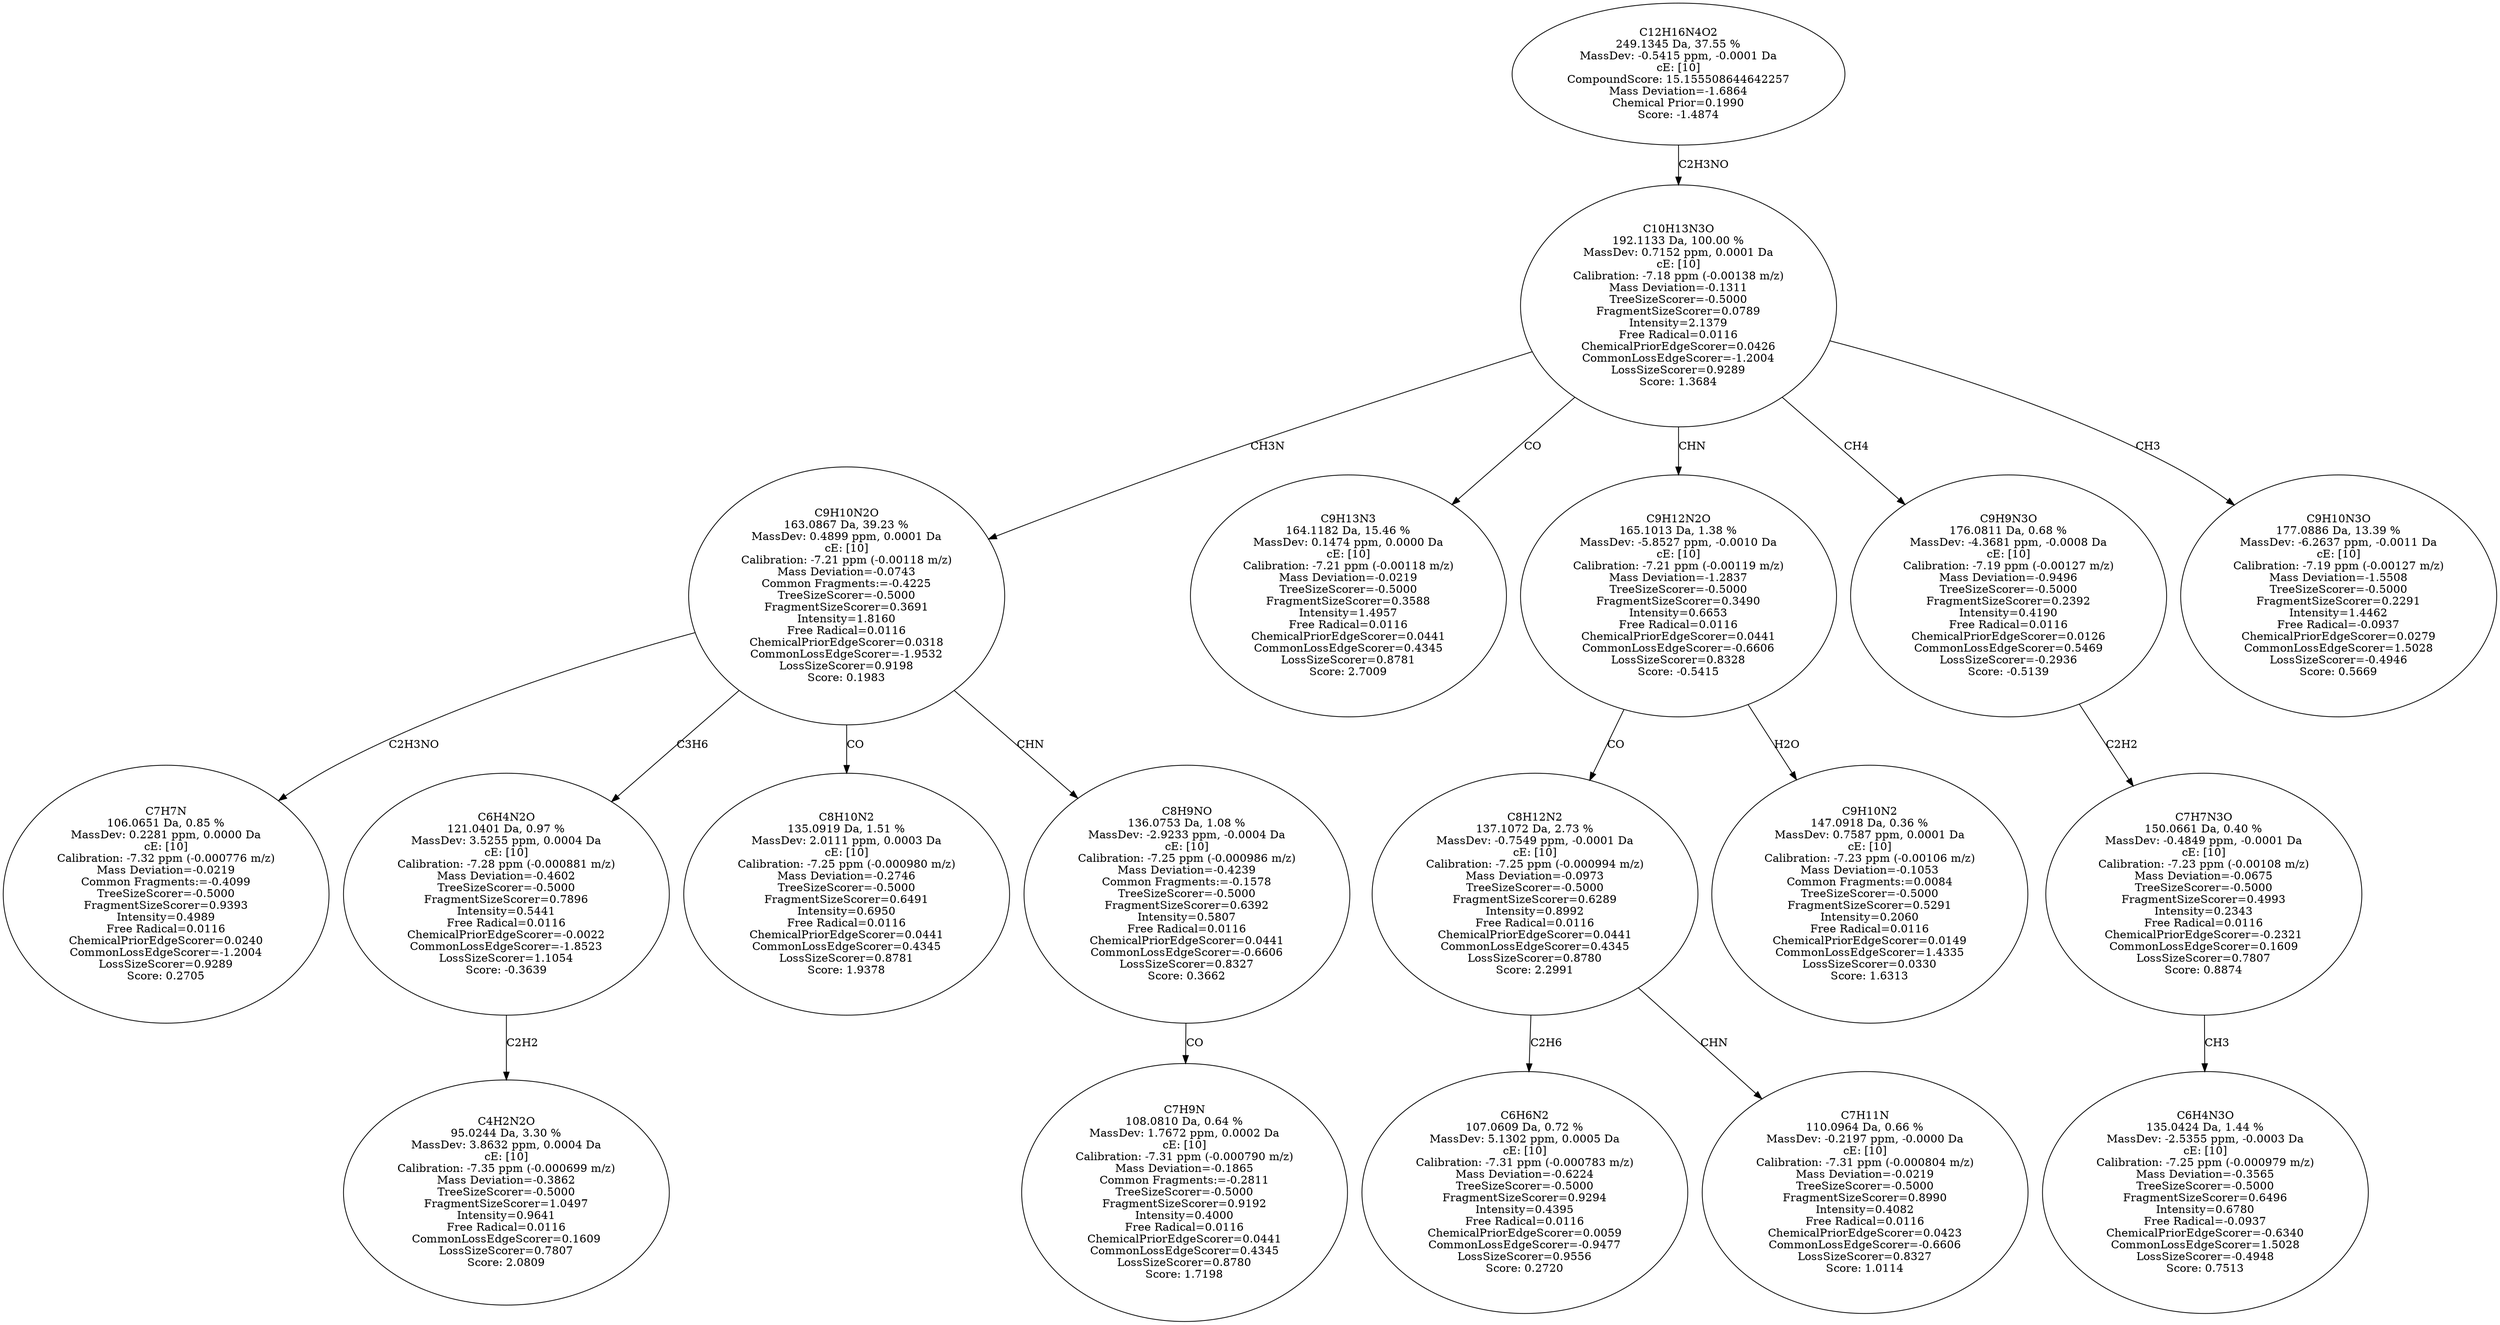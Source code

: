 strict digraph {
v1 [label="C7H7N\n106.0651 Da, 0.85 %\nMassDev: 0.2281 ppm, 0.0000 Da\ncE: [10]\nCalibration: -7.32 ppm (-0.000776 m/z)\nMass Deviation=-0.0219\nCommon Fragments:=-0.4099\nTreeSizeScorer=-0.5000\nFragmentSizeScorer=0.9393\nIntensity=0.4989\nFree Radical=0.0116\nChemicalPriorEdgeScorer=0.0240\nCommonLossEdgeScorer=-1.2004\nLossSizeScorer=0.9289\nScore: 0.2705"];
v2 [label="C4H2N2O\n95.0244 Da, 3.30 %\nMassDev: 3.8632 ppm, 0.0004 Da\ncE: [10]\nCalibration: -7.35 ppm (-0.000699 m/z)\nMass Deviation=-0.3862\nTreeSizeScorer=-0.5000\nFragmentSizeScorer=1.0497\nIntensity=0.9641\nFree Radical=0.0116\nCommonLossEdgeScorer=0.1609\nLossSizeScorer=0.7807\nScore: 2.0809"];
v3 [label="C6H4N2O\n121.0401 Da, 0.97 %\nMassDev: 3.5255 ppm, 0.0004 Da\ncE: [10]\nCalibration: -7.28 ppm (-0.000881 m/z)\nMass Deviation=-0.4602\nTreeSizeScorer=-0.5000\nFragmentSizeScorer=0.7896\nIntensity=0.5441\nFree Radical=0.0116\nChemicalPriorEdgeScorer=-0.0022\nCommonLossEdgeScorer=-1.8523\nLossSizeScorer=1.1054\nScore: -0.3639"];
v4 [label="C8H10N2\n135.0919 Da, 1.51 %\nMassDev: 2.0111 ppm, 0.0003 Da\ncE: [10]\nCalibration: -7.25 ppm (-0.000980 m/z)\nMass Deviation=-0.2746\nTreeSizeScorer=-0.5000\nFragmentSizeScorer=0.6491\nIntensity=0.6950\nFree Radical=0.0116\nChemicalPriorEdgeScorer=0.0441\nCommonLossEdgeScorer=0.4345\nLossSizeScorer=0.8781\nScore: 1.9378"];
v5 [label="C7H9N\n108.0810 Da, 0.64 %\nMassDev: 1.7672 ppm, 0.0002 Da\ncE: [10]\nCalibration: -7.31 ppm (-0.000790 m/z)\nMass Deviation=-0.1865\nCommon Fragments:=-0.2811\nTreeSizeScorer=-0.5000\nFragmentSizeScorer=0.9192\nIntensity=0.4000\nFree Radical=0.0116\nChemicalPriorEdgeScorer=0.0441\nCommonLossEdgeScorer=0.4345\nLossSizeScorer=0.8780\nScore: 1.7198"];
v6 [label="C8H9NO\n136.0753 Da, 1.08 %\nMassDev: -2.9233 ppm, -0.0004 Da\ncE: [10]\nCalibration: -7.25 ppm (-0.000986 m/z)\nMass Deviation=-0.4239\nCommon Fragments:=-0.1578\nTreeSizeScorer=-0.5000\nFragmentSizeScorer=0.6392\nIntensity=0.5807\nFree Radical=0.0116\nChemicalPriorEdgeScorer=0.0441\nCommonLossEdgeScorer=-0.6606\nLossSizeScorer=0.8327\nScore: 0.3662"];
v7 [label="C9H10N2O\n163.0867 Da, 39.23 %\nMassDev: 0.4899 ppm, 0.0001 Da\ncE: [10]\nCalibration: -7.21 ppm (-0.00118 m/z)\nMass Deviation=-0.0743\nCommon Fragments:=-0.4225\nTreeSizeScorer=-0.5000\nFragmentSizeScorer=0.3691\nIntensity=1.8160\nFree Radical=0.0116\nChemicalPriorEdgeScorer=0.0318\nCommonLossEdgeScorer=-1.9532\nLossSizeScorer=0.9198\nScore: 0.1983"];
v8 [label="C9H13N3\n164.1182 Da, 15.46 %\nMassDev: 0.1474 ppm, 0.0000 Da\ncE: [10]\nCalibration: -7.21 ppm (-0.00118 m/z)\nMass Deviation=-0.0219\nTreeSizeScorer=-0.5000\nFragmentSizeScorer=0.3588\nIntensity=1.4957\nFree Radical=0.0116\nChemicalPriorEdgeScorer=0.0441\nCommonLossEdgeScorer=0.4345\nLossSizeScorer=0.8781\nScore: 2.7009"];
v9 [label="C6H6N2\n107.0609 Da, 0.72 %\nMassDev: 5.1302 ppm, 0.0005 Da\ncE: [10]\nCalibration: -7.31 ppm (-0.000783 m/z)\nMass Deviation=-0.6224\nTreeSizeScorer=-0.5000\nFragmentSizeScorer=0.9294\nIntensity=0.4395\nFree Radical=0.0116\nChemicalPriorEdgeScorer=0.0059\nCommonLossEdgeScorer=-0.9477\nLossSizeScorer=0.9556\nScore: 0.2720"];
v10 [label="C7H11N\n110.0964 Da, 0.66 %\nMassDev: -0.2197 ppm, -0.0000 Da\ncE: [10]\nCalibration: -7.31 ppm (-0.000804 m/z)\nMass Deviation=-0.0219\nTreeSizeScorer=-0.5000\nFragmentSizeScorer=0.8990\nIntensity=0.4082\nFree Radical=0.0116\nChemicalPriorEdgeScorer=0.0423\nCommonLossEdgeScorer=-0.6606\nLossSizeScorer=0.8327\nScore: 1.0114"];
v11 [label="C8H12N2\n137.1072 Da, 2.73 %\nMassDev: -0.7549 ppm, -0.0001 Da\ncE: [10]\nCalibration: -7.25 ppm (-0.000994 m/z)\nMass Deviation=-0.0973\nTreeSizeScorer=-0.5000\nFragmentSizeScorer=0.6289\nIntensity=0.8992\nFree Radical=0.0116\nChemicalPriorEdgeScorer=0.0441\nCommonLossEdgeScorer=0.4345\nLossSizeScorer=0.8780\nScore: 2.2991"];
v12 [label="C9H10N2\n147.0918 Da, 0.36 %\nMassDev: 0.7587 ppm, 0.0001 Da\ncE: [10]\nCalibration: -7.23 ppm (-0.00106 m/z)\nMass Deviation=-0.1053\nCommon Fragments:=0.0084\nTreeSizeScorer=-0.5000\nFragmentSizeScorer=0.5291\nIntensity=0.2060\nFree Radical=0.0116\nChemicalPriorEdgeScorer=0.0149\nCommonLossEdgeScorer=1.4335\nLossSizeScorer=0.0330\nScore: 1.6313"];
v13 [label="C9H12N2O\n165.1013 Da, 1.38 %\nMassDev: -5.8527 ppm, -0.0010 Da\ncE: [10]\nCalibration: -7.21 ppm (-0.00119 m/z)\nMass Deviation=-1.2837\nTreeSizeScorer=-0.5000\nFragmentSizeScorer=0.3490\nIntensity=0.6653\nFree Radical=0.0116\nChemicalPriorEdgeScorer=0.0441\nCommonLossEdgeScorer=-0.6606\nLossSizeScorer=0.8328\nScore: -0.5415"];
v14 [label="C6H4N3O\n135.0424 Da, 1.44 %\nMassDev: -2.5355 ppm, -0.0003 Da\ncE: [10]\nCalibration: -7.25 ppm (-0.000979 m/z)\nMass Deviation=-0.3565\nTreeSizeScorer=-0.5000\nFragmentSizeScorer=0.6496\nIntensity=0.6780\nFree Radical=-0.0937\nChemicalPriorEdgeScorer=-0.6340\nCommonLossEdgeScorer=1.5028\nLossSizeScorer=-0.4948\nScore: 0.7513"];
v15 [label="C7H7N3O\n150.0661 Da, 0.40 %\nMassDev: -0.4849 ppm, -0.0001 Da\ncE: [10]\nCalibration: -7.23 ppm (-0.00108 m/z)\nMass Deviation=-0.0675\nTreeSizeScorer=-0.5000\nFragmentSizeScorer=0.4993\nIntensity=0.2343\nFree Radical=0.0116\nChemicalPriorEdgeScorer=-0.2321\nCommonLossEdgeScorer=0.1609\nLossSizeScorer=0.7807\nScore: 0.8874"];
v16 [label="C9H9N3O\n176.0811 Da, 0.68 %\nMassDev: -4.3681 ppm, -0.0008 Da\ncE: [10]\nCalibration: -7.19 ppm (-0.00127 m/z)\nMass Deviation=-0.9496\nTreeSizeScorer=-0.5000\nFragmentSizeScorer=0.2392\nIntensity=0.4190\nFree Radical=0.0116\nChemicalPriorEdgeScorer=0.0126\nCommonLossEdgeScorer=0.5469\nLossSizeScorer=-0.2936\nScore: -0.5139"];
v17 [label="C9H10N3O\n177.0886 Da, 13.39 %\nMassDev: -6.2637 ppm, -0.0011 Da\ncE: [10]\nCalibration: -7.19 ppm (-0.00127 m/z)\nMass Deviation=-1.5508\nTreeSizeScorer=-0.5000\nFragmentSizeScorer=0.2291\nIntensity=1.4462\nFree Radical=-0.0937\nChemicalPriorEdgeScorer=0.0279\nCommonLossEdgeScorer=1.5028\nLossSizeScorer=-0.4946\nScore: 0.5669"];
v18 [label="C10H13N3O\n192.1133 Da, 100.00 %\nMassDev: 0.7152 ppm, 0.0001 Da\ncE: [10]\nCalibration: -7.18 ppm (-0.00138 m/z)\nMass Deviation=-0.1311\nTreeSizeScorer=-0.5000\nFragmentSizeScorer=0.0789\nIntensity=2.1379\nFree Radical=0.0116\nChemicalPriorEdgeScorer=0.0426\nCommonLossEdgeScorer=-1.2004\nLossSizeScorer=0.9289\nScore: 1.3684"];
v19 [label="C12H16N4O2\n249.1345 Da, 37.55 %\nMassDev: -0.5415 ppm, -0.0001 Da\ncE: [10]\nCompoundScore: 15.155508644642257\nMass Deviation=-1.6864\nChemical Prior=0.1990\nScore: -1.4874"];
v7 -> v1 [label="C2H3NO"];
v3 -> v2 [label="C2H2"];
v7 -> v3 [label="C3H6"];
v7 -> v4 [label="CO"];
v6 -> v5 [label="CO"];
v7 -> v6 [label="CHN"];
v18 -> v7 [label="CH3N"];
v18 -> v8 [label="CO"];
v11 -> v9 [label="C2H6"];
v11 -> v10 [label="CHN"];
v13 -> v11 [label="CO"];
v13 -> v12 [label="H2O"];
v18 -> v13 [label="CHN"];
v15 -> v14 [label="CH3"];
v16 -> v15 [label="C2H2"];
v18 -> v16 [label="CH4"];
v18 -> v17 [label="CH3"];
v19 -> v18 [label="C2H3NO"];
}